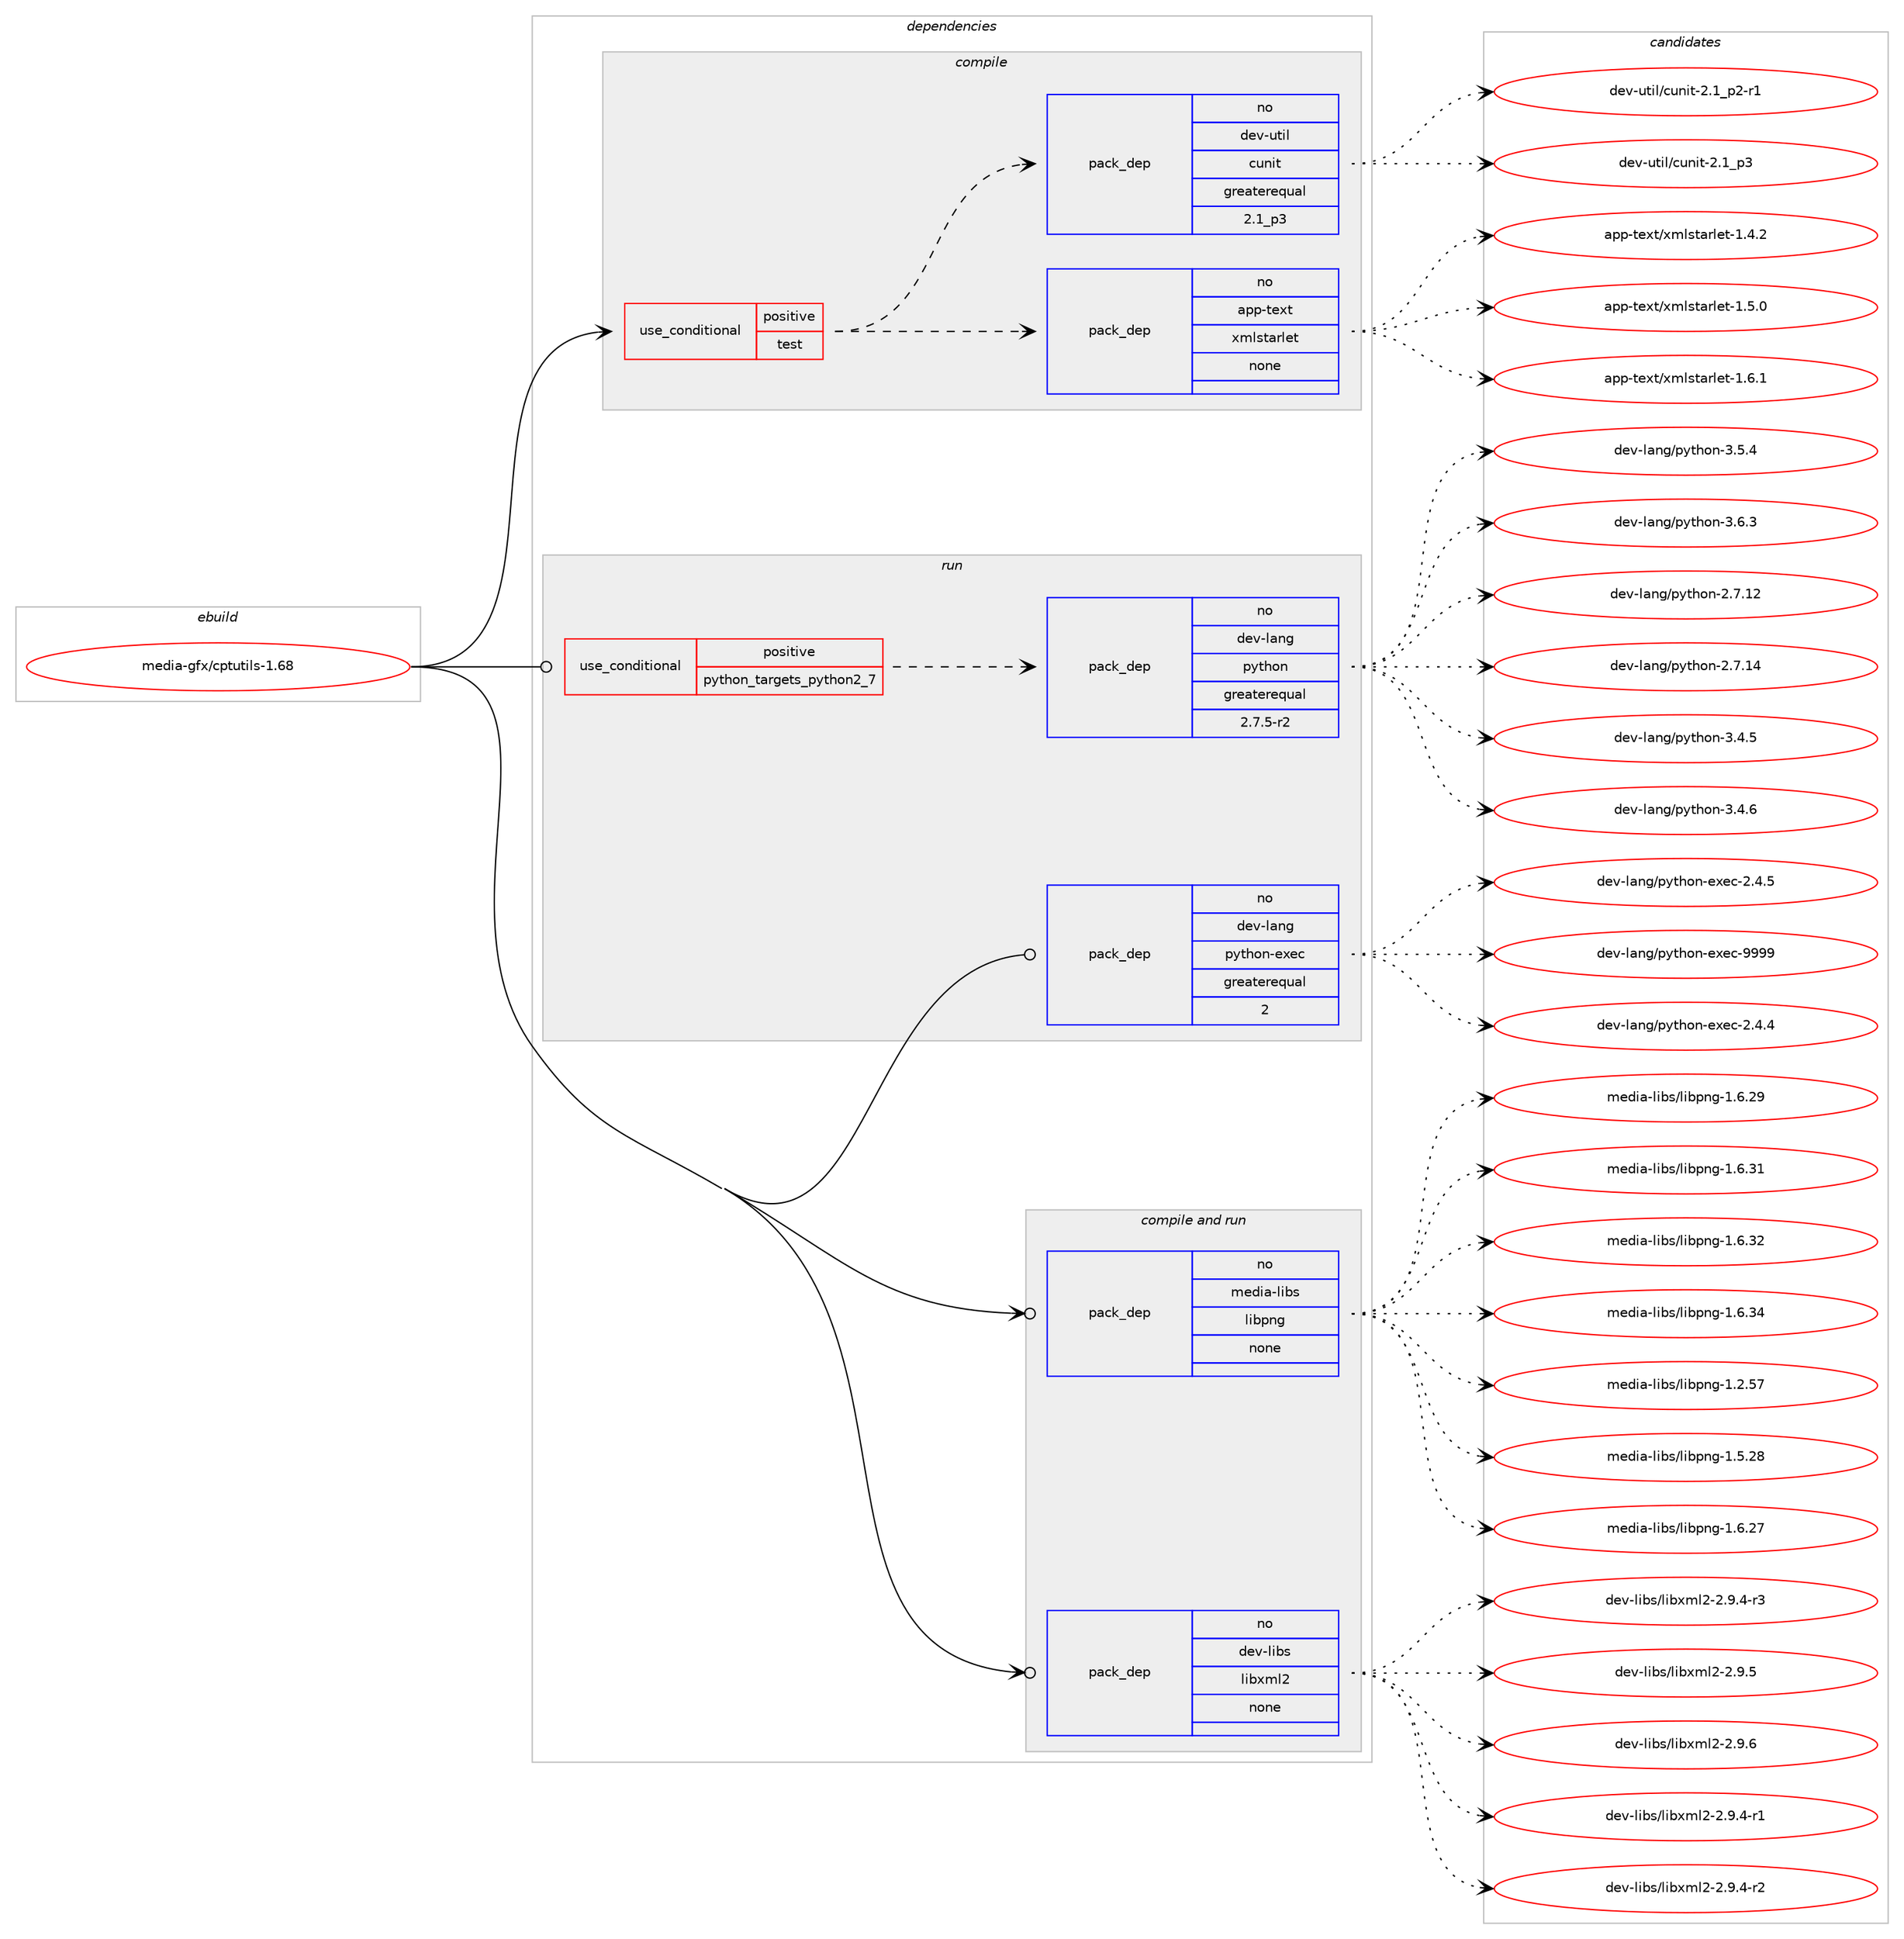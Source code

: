 digraph prolog {

# *************
# Graph options
# *************

newrank=true;
concentrate=true;
compound=true;
graph [rankdir=LR,fontname=Helvetica,fontsize=10,ranksep=1.5];#, ranksep=2.5, nodesep=0.2];
edge  [arrowhead=vee];
node  [fontname=Helvetica,fontsize=10];

# **********
# The ebuild
# **********

subgraph cluster_leftcol {
color=gray;
rank=same;
label=<<i>ebuild</i>>;
id [label="media-gfx/cptutils-1.68", color=red, width=4, href="../media-gfx/cptutils-1.68.svg"];
}

# ****************
# The dependencies
# ****************

subgraph cluster_midcol {
color=gray;
label=<<i>dependencies</i>>;
subgraph cluster_compile {
fillcolor="#eeeeee";
style=filled;
label=<<i>compile</i>>;
subgraph cond86953 {
dependency351237 [label=<<TABLE BORDER="0" CELLBORDER="1" CELLSPACING="0" CELLPADDING="4"><TR><TD ROWSPAN="3" CELLPADDING="10">use_conditional</TD></TR><TR><TD>positive</TD></TR><TR><TD>test</TD></TR></TABLE>>, shape=none, color=red];
subgraph pack258944 {
dependency351238 [label=<<TABLE BORDER="0" CELLBORDER="1" CELLSPACING="0" CELLPADDING="4" WIDTH="220"><TR><TD ROWSPAN="6" CELLPADDING="30">pack_dep</TD></TR><TR><TD WIDTH="110">no</TD></TR><TR><TD>app-text</TD></TR><TR><TD>xmlstarlet</TD></TR><TR><TD>none</TD></TR><TR><TD></TD></TR></TABLE>>, shape=none, color=blue];
}
dependency351237:e -> dependency351238:w [weight=20,style="dashed",arrowhead="vee"];
subgraph pack258945 {
dependency351239 [label=<<TABLE BORDER="0" CELLBORDER="1" CELLSPACING="0" CELLPADDING="4" WIDTH="220"><TR><TD ROWSPAN="6" CELLPADDING="30">pack_dep</TD></TR><TR><TD WIDTH="110">no</TD></TR><TR><TD>dev-util</TD></TR><TR><TD>cunit</TD></TR><TR><TD>greaterequal</TD></TR><TR><TD>2.1_p3</TD></TR></TABLE>>, shape=none, color=blue];
}
dependency351237:e -> dependency351239:w [weight=20,style="dashed",arrowhead="vee"];
}
id:e -> dependency351237:w [weight=20,style="solid",arrowhead="vee"];
}
subgraph cluster_compileandrun {
fillcolor="#eeeeee";
style=filled;
label=<<i>compile and run</i>>;
subgraph pack258946 {
dependency351240 [label=<<TABLE BORDER="0" CELLBORDER="1" CELLSPACING="0" CELLPADDING="4" WIDTH="220"><TR><TD ROWSPAN="6" CELLPADDING="30">pack_dep</TD></TR><TR><TD WIDTH="110">no</TD></TR><TR><TD>dev-libs</TD></TR><TR><TD>libxml2</TD></TR><TR><TD>none</TD></TR><TR><TD></TD></TR></TABLE>>, shape=none, color=blue];
}
id:e -> dependency351240:w [weight=20,style="solid",arrowhead="odotvee"];
subgraph pack258947 {
dependency351241 [label=<<TABLE BORDER="0" CELLBORDER="1" CELLSPACING="0" CELLPADDING="4" WIDTH="220"><TR><TD ROWSPAN="6" CELLPADDING="30">pack_dep</TD></TR><TR><TD WIDTH="110">no</TD></TR><TR><TD>media-libs</TD></TR><TR><TD>libpng</TD></TR><TR><TD>none</TD></TR><TR><TD></TD></TR></TABLE>>, shape=none, color=blue];
}
id:e -> dependency351241:w [weight=20,style="solid",arrowhead="odotvee"];
}
subgraph cluster_run {
fillcolor="#eeeeee";
style=filled;
label=<<i>run</i>>;
subgraph cond86954 {
dependency351242 [label=<<TABLE BORDER="0" CELLBORDER="1" CELLSPACING="0" CELLPADDING="4"><TR><TD ROWSPAN="3" CELLPADDING="10">use_conditional</TD></TR><TR><TD>positive</TD></TR><TR><TD>python_targets_python2_7</TD></TR></TABLE>>, shape=none, color=red];
subgraph pack258948 {
dependency351243 [label=<<TABLE BORDER="0" CELLBORDER="1" CELLSPACING="0" CELLPADDING="4" WIDTH="220"><TR><TD ROWSPAN="6" CELLPADDING="30">pack_dep</TD></TR><TR><TD WIDTH="110">no</TD></TR><TR><TD>dev-lang</TD></TR><TR><TD>python</TD></TR><TR><TD>greaterequal</TD></TR><TR><TD>2.7.5-r2</TD></TR></TABLE>>, shape=none, color=blue];
}
dependency351242:e -> dependency351243:w [weight=20,style="dashed",arrowhead="vee"];
}
id:e -> dependency351242:w [weight=20,style="solid",arrowhead="odot"];
subgraph pack258949 {
dependency351244 [label=<<TABLE BORDER="0" CELLBORDER="1" CELLSPACING="0" CELLPADDING="4" WIDTH="220"><TR><TD ROWSPAN="6" CELLPADDING="30">pack_dep</TD></TR><TR><TD WIDTH="110">no</TD></TR><TR><TD>dev-lang</TD></TR><TR><TD>python-exec</TD></TR><TR><TD>greaterequal</TD></TR><TR><TD>2</TD></TR></TABLE>>, shape=none, color=blue];
}
id:e -> dependency351244:w [weight=20,style="solid",arrowhead="odot"];
}
}

# **************
# The candidates
# **************

subgraph cluster_choices {
rank=same;
color=gray;
label=<<i>candidates</i>>;

subgraph choice258944 {
color=black;
nodesep=1;
choice97112112451161011201164712010910811511697114108101116454946524650 [label="app-text/xmlstarlet-1.4.2", color=red, width=4,href="../app-text/xmlstarlet-1.4.2.svg"];
choice97112112451161011201164712010910811511697114108101116454946534648 [label="app-text/xmlstarlet-1.5.0", color=red, width=4,href="../app-text/xmlstarlet-1.5.0.svg"];
choice97112112451161011201164712010910811511697114108101116454946544649 [label="app-text/xmlstarlet-1.6.1", color=red, width=4,href="../app-text/xmlstarlet-1.6.1.svg"];
dependency351238:e -> choice97112112451161011201164712010910811511697114108101116454946524650:w [style=dotted,weight="100"];
dependency351238:e -> choice97112112451161011201164712010910811511697114108101116454946534648:w [style=dotted,weight="100"];
dependency351238:e -> choice97112112451161011201164712010910811511697114108101116454946544649:w [style=dotted,weight="100"];
}
subgraph choice258945 {
color=black;
nodesep=1;
choice1001011184511711610510847991171101051164550464995112504511449 [label="dev-util/cunit-2.1_p2-r1", color=red, width=4,href="../dev-util/cunit-2.1_p2-r1.svg"];
choice100101118451171161051084799117110105116455046499511251 [label="dev-util/cunit-2.1_p3", color=red, width=4,href="../dev-util/cunit-2.1_p3.svg"];
dependency351239:e -> choice1001011184511711610510847991171101051164550464995112504511449:w [style=dotted,weight="100"];
dependency351239:e -> choice100101118451171161051084799117110105116455046499511251:w [style=dotted,weight="100"];
}
subgraph choice258946 {
color=black;
nodesep=1;
choice10010111845108105981154710810598120109108504550465746524511449 [label="dev-libs/libxml2-2.9.4-r1", color=red, width=4,href="../dev-libs/libxml2-2.9.4-r1.svg"];
choice10010111845108105981154710810598120109108504550465746524511450 [label="dev-libs/libxml2-2.9.4-r2", color=red, width=4,href="../dev-libs/libxml2-2.9.4-r2.svg"];
choice10010111845108105981154710810598120109108504550465746524511451 [label="dev-libs/libxml2-2.9.4-r3", color=red, width=4,href="../dev-libs/libxml2-2.9.4-r3.svg"];
choice1001011184510810598115471081059812010910850455046574653 [label="dev-libs/libxml2-2.9.5", color=red, width=4,href="../dev-libs/libxml2-2.9.5.svg"];
choice1001011184510810598115471081059812010910850455046574654 [label="dev-libs/libxml2-2.9.6", color=red, width=4,href="../dev-libs/libxml2-2.9.6.svg"];
dependency351240:e -> choice10010111845108105981154710810598120109108504550465746524511449:w [style=dotted,weight="100"];
dependency351240:e -> choice10010111845108105981154710810598120109108504550465746524511450:w [style=dotted,weight="100"];
dependency351240:e -> choice10010111845108105981154710810598120109108504550465746524511451:w [style=dotted,weight="100"];
dependency351240:e -> choice1001011184510810598115471081059812010910850455046574653:w [style=dotted,weight="100"];
dependency351240:e -> choice1001011184510810598115471081059812010910850455046574654:w [style=dotted,weight="100"];
}
subgraph choice258947 {
color=black;
nodesep=1;
choice109101100105974510810598115471081059811211010345494650465355 [label="media-libs/libpng-1.2.57", color=red, width=4,href="../media-libs/libpng-1.2.57.svg"];
choice109101100105974510810598115471081059811211010345494653465056 [label="media-libs/libpng-1.5.28", color=red, width=4,href="../media-libs/libpng-1.5.28.svg"];
choice109101100105974510810598115471081059811211010345494654465055 [label="media-libs/libpng-1.6.27", color=red, width=4,href="../media-libs/libpng-1.6.27.svg"];
choice109101100105974510810598115471081059811211010345494654465057 [label="media-libs/libpng-1.6.29", color=red, width=4,href="../media-libs/libpng-1.6.29.svg"];
choice109101100105974510810598115471081059811211010345494654465149 [label="media-libs/libpng-1.6.31", color=red, width=4,href="../media-libs/libpng-1.6.31.svg"];
choice109101100105974510810598115471081059811211010345494654465150 [label="media-libs/libpng-1.6.32", color=red, width=4,href="../media-libs/libpng-1.6.32.svg"];
choice109101100105974510810598115471081059811211010345494654465152 [label="media-libs/libpng-1.6.34", color=red, width=4,href="../media-libs/libpng-1.6.34.svg"];
dependency351241:e -> choice109101100105974510810598115471081059811211010345494650465355:w [style=dotted,weight="100"];
dependency351241:e -> choice109101100105974510810598115471081059811211010345494653465056:w [style=dotted,weight="100"];
dependency351241:e -> choice109101100105974510810598115471081059811211010345494654465055:w [style=dotted,weight="100"];
dependency351241:e -> choice109101100105974510810598115471081059811211010345494654465057:w [style=dotted,weight="100"];
dependency351241:e -> choice109101100105974510810598115471081059811211010345494654465149:w [style=dotted,weight="100"];
dependency351241:e -> choice109101100105974510810598115471081059811211010345494654465150:w [style=dotted,weight="100"];
dependency351241:e -> choice109101100105974510810598115471081059811211010345494654465152:w [style=dotted,weight="100"];
}
subgraph choice258948 {
color=black;
nodesep=1;
choice10010111845108971101034711212111610411111045504655464950 [label="dev-lang/python-2.7.12", color=red, width=4,href="../dev-lang/python-2.7.12.svg"];
choice10010111845108971101034711212111610411111045504655464952 [label="dev-lang/python-2.7.14", color=red, width=4,href="../dev-lang/python-2.7.14.svg"];
choice100101118451089711010347112121116104111110455146524653 [label="dev-lang/python-3.4.5", color=red, width=4,href="../dev-lang/python-3.4.5.svg"];
choice100101118451089711010347112121116104111110455146524654 [label="dev-lang/python-3.4.6", color=red, width=4,href="../dev-lang/python-3.4.6.svg"];
choice100101118451089711010347112121116104111110455146534652 [label="dev-lang/python-3.5.4", color=red, width=4,href="../dev-lang/python-3.5.4.svg"];
choice100101118451089711010347112121116104111110455146544651 [label="dev-lang/python-3.6.3", color=red, width=4,href="../dev-lang/python-3.6.3.svg"];
dependency351243:e -> choice10010111845108971101034711212111610411111045504655464950:w [style=dotted,weight="100"];
dependency351243:e -> choice10010111845108971101034711212111610411111045504655464952:w [style=dotted,weight="100"];
dependency351243:e -> choice100101118451089711010347112121116104111110455146524653:w [style=dotted,weight="100"];
dependency351243:e -> choice100101118451089711010347112121116104111110455146524654:w [style=dotted,weight="100"];
dependency351243:e -> choice100101118451089711010347112121116104111110455146534652:w [style=dotted,weight="100"];
dependency351243:e -> choice100101118451089711010347112121116104111110455146544651:w [style=dotted,weight="100"];
}
subgraph choice258949 {
color=black;
nodesep=1;
choice1001011184510897110103471121211161041111104510112010199455046524652 [label="dev-lang/python-exec-2.4.4", color=red, width=4,href="../dev-lang/python-exec-2.4.4.svg"];
choice1001011184510897110103471121211161041111104510112010199455046524653 [label="dev-lang/python-exec-2.4.5", color=red, width=4,href="../dev-lang/python-exec-2.4.5.svg"];
choice10010111845108971101034711212111610411111045101120101994557575757 [label="dev-lang/python-exec-9999", color=red, width=4,href="../dev-lang/python-exec-9999.svg"];
dependency351244:e -> choice1001011184510897110103471121211161041111104510112010199455046524652:w [style=dotted,weight="100"];
dependency351244:e -> choice1001011184510897110103471121211161041111104510112010199455046524653:w [style=dotted,weight="100"];
dependency351244:e -> choice10010111845108971101034711212111610411111045101120101994557575757:w [style=dotted,weight="100"];
}
}

}
